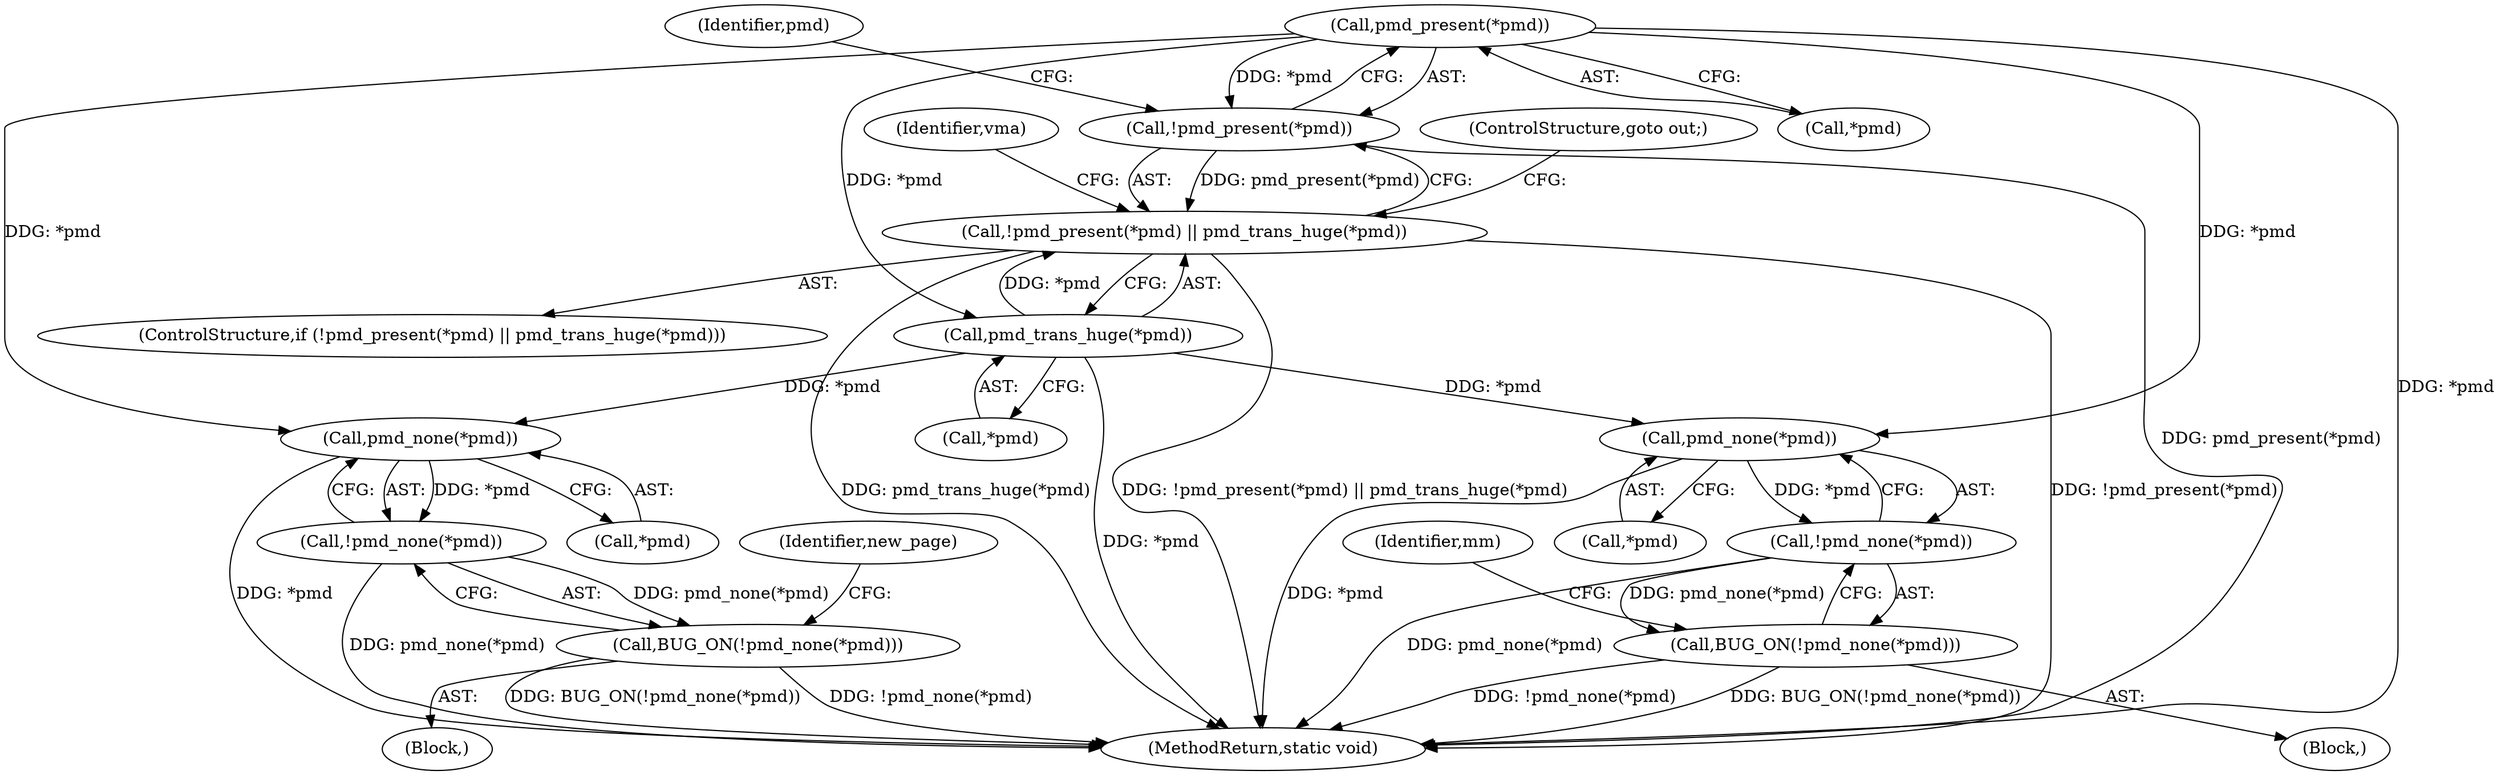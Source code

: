 digraph "0_linux_78f11a255749d09025f54d4e2df4fbcb031530e2@pointer" {
"1000269" [label="(Call,pmd_present(*pmd))"];
"1000268" [label="(Call,!pmd_present(*pmd))"];
"1000267" [label="(Call,!pmd_present(*pmd) || pmd_trans_huge(*pmd))"];
"1000272" [label="(Call,pmd_trans_huge(*pmd))"];
"1000330" [label="(Call,pmd_none(*pmd))"];
"1000329" [label="(Call,!pmd_none(*pmd))"];
"1000328" [label="(Call,BUG_ON(!pmd_none(*pmd)))"];
"1000401" [label="(Call,pmd_none(*pmd))"];
"1000400" [label="(Call,!pmd_none(*pmd))"];
"1000399" [label="(Call,BUG_ON(!pmd_none(*pmd)))"];
"1000268" [label="(Call,!pmd_present(*pmd))"];
"1000274" [label="(Identifier,pmd)"];
"1000401" [label="(Call,pmd_none(*pmd))"];
"1000267" [label="(Call,!pmd_present(*pmd) || pmd_trans_huge(*pmd))"];
"1000405" [label="(Identifier,new_page)"];
"1000278" [label="(Identifier,vma)"];
"1000402" [label="(Call,*pmd)"];
"1000115" [label="(Block,)"];
"1000266" [label="(ControlStructure,if (!pmd_present(*pmd) || pmd_trans_huge(*pmd)))"];
"1000270" [label="(Call,*pmd)"];
"1000275" [label="(ControlStructure,goto out;)"];
"1000328" [label="(Call,BUG_ON(!pmd_none(*pmd)))"];
"1000320" [label="(Block,)"];
"1000272" [label="(Call,pmd_trans_huge(*pmd))"];
"1000269" [label="(Call,pmd_present(*pmd))"];
"1000400" [label="(Call,!pmd_none(*pmd))"];
"1000273" [label="(Call,*pmd)"];
"1000334" [label="(Identifier,mm)"];
"1000330" [label="(Call,pmd_none(*pmd))"];
"1000329" [label="(Call,!pmd_none(*pmd))"];
"1000331" [label="(Call,*pmd)"];
"1000399" [label="(Call,BUG_ON(!pmd_none(*pmd)))"];
"1000448" [label="(MethodReturn,static void)"];
"1000269" -> "1000268"  [label="AST: "];
"1000269" -> "1000270"  [label="CFG: "];
"1000270" -> "1000269"  [label="AST: "];
"1000268" -> "1000269"  [label="CFG: "];
"1000269" -> "1000448"  [label="DDG: *pmd"];
"1000269" -> "1000268"  [label="DDG: *pmd"];
"1000269" -> "1000272"  [label="DDG: *pmd"];
"1000269" -> "1000330"  [label="DDG: *pmd"];
"1000269" -> "1000401"  [label="DDG: *pmd"];
"1000268" -> "1000267"  [label="AST: "];
"1000274" -> "1000268"  [label="CFG: "];
"1000267" -> "1000268"  [label="CFG: "];
"1000268" -> "1000448"  [label="DDG: pmd_present(*pmd)"];
"1000268" -> "1000267"  [label="DDG: pmd_present(*pmd)"];
"1000267" -> "1000266"  [label="AST: "];
"1000267" -> "1000272"  [label="CFG: "];
"1000272" -> "1000267"  [label="AST: "];
"1000275" -> "1000267"  [label="CFG: "];
"1000278" -> "1000267"  [label="CFG: "];
"1000267" -> "1000448"  [label="DDG: !pmd_present(*pmd)"];
"1000267" -> "1000448"  [label="DDG: !pmd_present(*pmd) || pmd_trans_huge(*pmd)"];
"1000267" -> "1000448"  [label="DDG: pmd_trans_huge(*pmd)"];
"1000272" -> "1000267"  [label="DDG: *pmd"];
"1000272" -> "1000273"  [label="CFG: "];
"1000273" -> "1000272"  [label="AST: "];
"1000272" -> "1000448"  [label="DDG: *pmd"];
"1000272" -> "1000330"  [label="DDG: *pmd"];
"1000272" -> "1000401"  [label="DDG: *pmd"];
"1000330" -> "1000329"  [label="AST: "];
"1000330" -> "1000331"  [label="CFG: "];
"1000331" -> "1000330"  [label="AST: "];
"1000329" -> "1000330"  [label="CFG: "];
"1000330" -> "1000448"  [label="DDG: *pmd"];
"1000330" -> "1000329"  [label="DDG: *pmd"];
"1000329" -> "1000328"  [label="AST: "];
"1000328" -> "1000329"  [label="CFG: "];
"1000329" -> "1000448"  [label="DDG: pmd_none(*pmd)"];
"1000329" -> "1000328"  [label="DDG: pmd_none(*pmd)"];
"1000328" -> "1000320"  [label="AST: "];
"1000334" -> "1000328"  [label="CFG: "];
"1000328" -> "1000448"  [label="DDG: BUG_ON(!pmd_none(*pmd))"];
"1000328" -> "1000448"  [label="DDG: !pmd_none(*pmd)"];
"1000401" -> "1000400"  [label="AST: "];
"1000401" -> "1000402"  [label="CFG: "];
"1000402" -> "1000401"  [label="AST: "];
"1000400" -> "1000401"  [label="CFG: "];
"1000401" -> "1000448"  [label="DDG: *pmd"];
"1000401" -> "1000400"  [label="DDG: *pmd"];
"1000400" -> "1000399"  [label="AST: "];
"1000399" -> "1000400"  [label="CFG: "];
"1000400" -> "1000448"  [label="DDG: pmd_none(*pmd)"];
"1000400" -> "1000399"  [label="DDG: pmd_none(*pmd)"];
"1000399" -> "1000115"  [label="AST: "];
"1000405" -> "1000399"  [label="CFG: "];
"1000399" -> "1000448"  [label="DDG: !pmd_none(*pmd)"];
"1000399" -> "1000448"  [label="DDG: BUG_ON(!pmd_none(*pmd))"];
}
